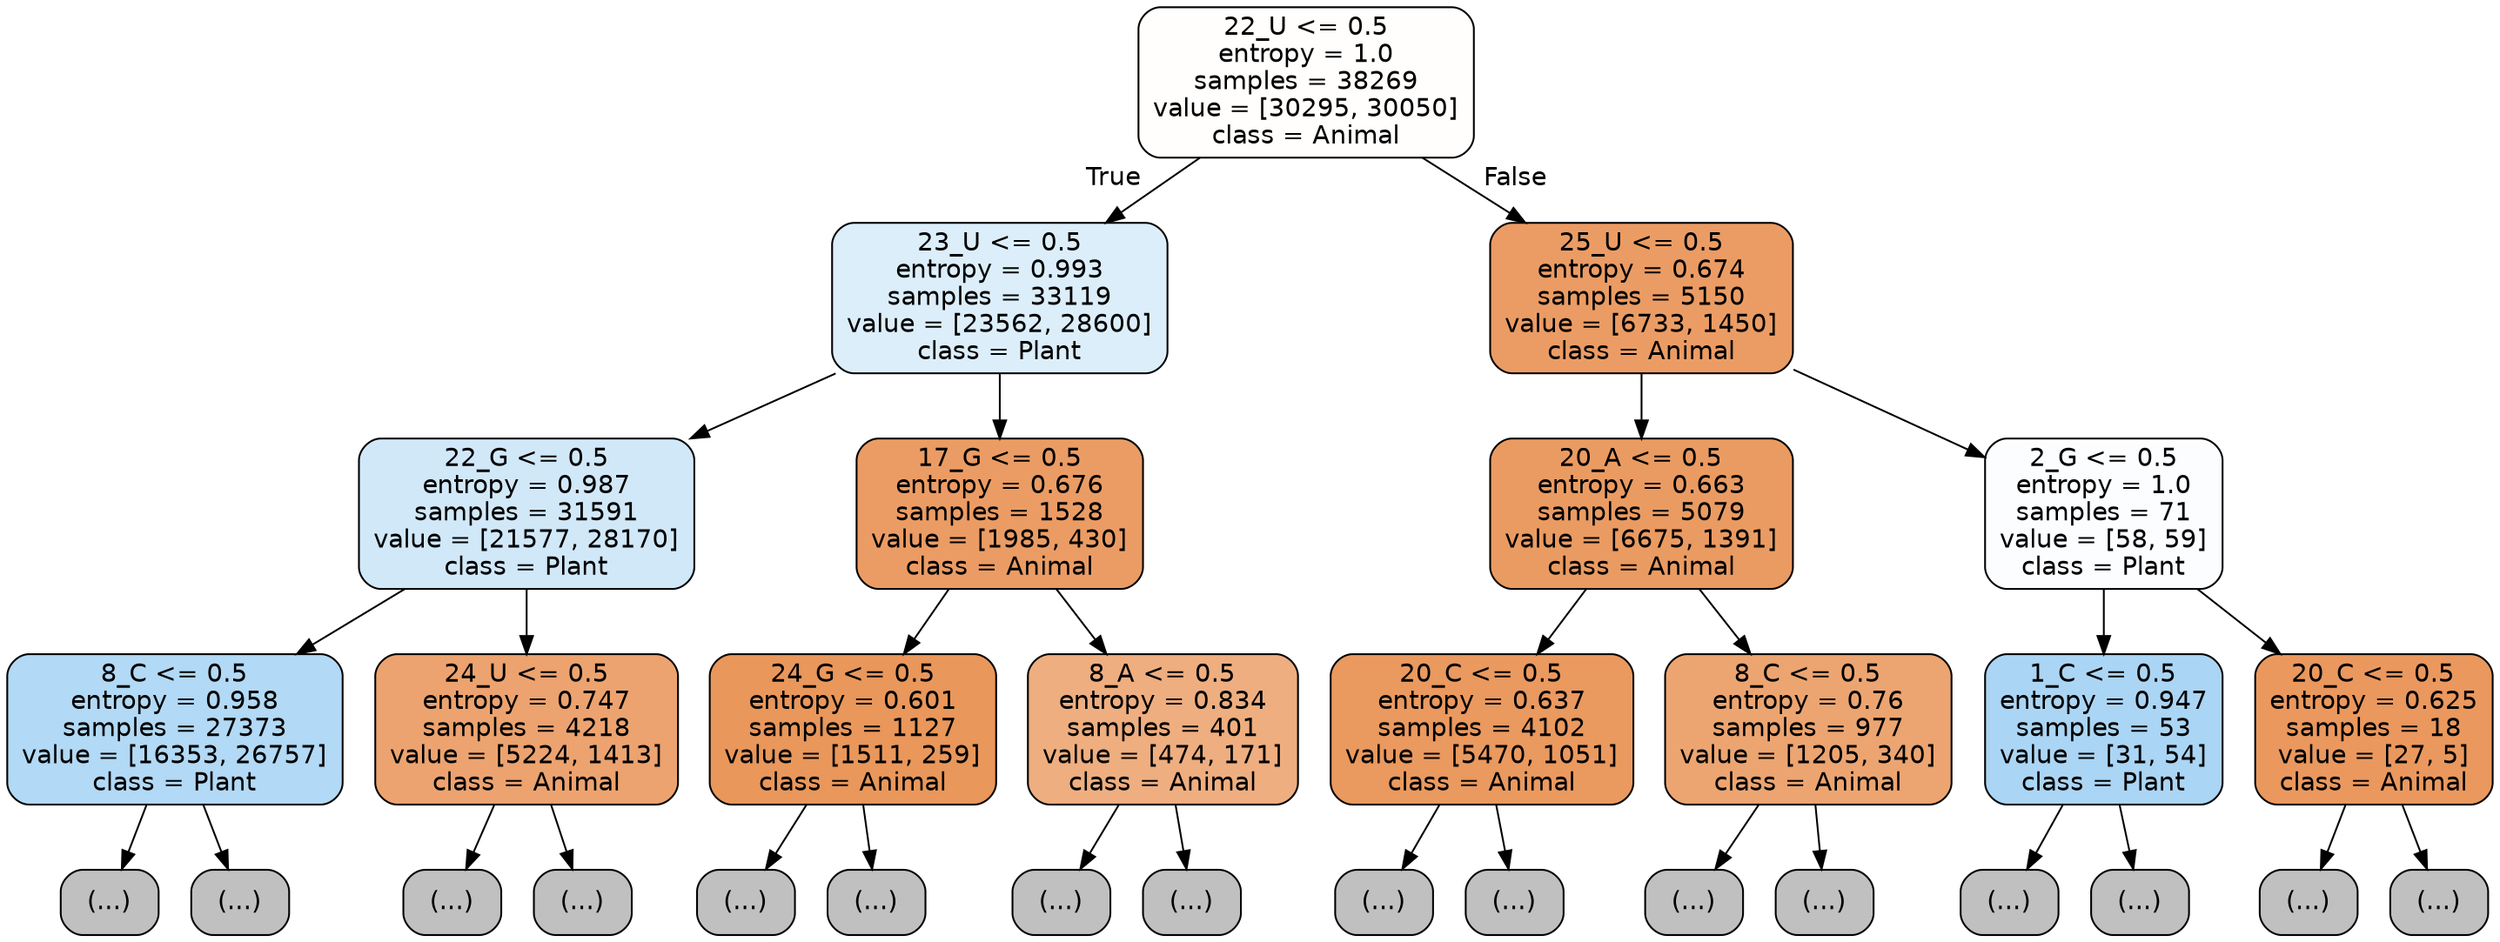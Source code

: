 digraph Tree {
node [shape=box, style="filled, rounded", color="black", fontname="helvetica"] ;
edge [fontname="helvetica"] ;
0 [label="22_U <= 0.5\nentropy = 1.0\nsamples = 38269\nvalue = [30295, 30050]\nclass = Animal", fillcolor="#fffefd"] ;
1 [label="23_U <= 0.5\nentropy = 0.993\nsamples = 33119\nvalue = [23562, 28600]\nclass = Plant", fillcolor="#dceefa"] ;
0 -> 1 [labeldistance=2.5, labelangle=45, headlabel="True"] ;
2 [label="22_G <= 0.5\nentropy = 0.987\nsamples = 31591\nvalue = [21577, 28170]\nclass = Plant", fillcolor="#d1e8f9"] ;
1 -> 2 ;
3 [label="8_C <= 0.5\nentropy = 0.958\nsamples = 27373\nvalue = [16353, 26757]\nclass = Plant", fillcolor="#b2d9f5"] ;
2 -> 3 ;
4 [label="(...)", fillcolor="#C0C0C0"] ;
3 -> 4 ;
9513 [label="(...)", fillcolor="#C0C0C0"] ;
3 -> 9513 ;
12258 [label="24_U <= 0.5\nentropy = 0.747\nsamples = 4218\nvalue = [5224, 1413]\nclass = Animal", fillcolor="#eca36f"] ;
2 -> 12258 ;
12259 [label="(...)", fillcolor="#C0C0C0"] ;
12258 -> 12259 ;
13866 [label="(...)", fillcolor="#C0C0C0"] ;
12258 -> 13866 ;
13951 [label="17_G <= 0.5\nentropy = 0.676\nsamples = 1528\nvalue = [1985, 430]\nclass = Animal", fillcolor="#eb9c64"] ;
1 -> 13951 ;
13952 [label="24_G <= 0.5\nentropy = 0.601\nsamples = 1127\nvalue = [1511, 259]\nclass = Animal", fillcolor="#e9975b"] ;
13951 -> 13952 ;
13953 [label="(...)", fillcolor="#C0C0C0"] ;
13952 -> 13953 ;
14314 [label="(...)", fillcolor="#C0C0C0"] ;
13952 -> 14314 ;
14377 [label="8_A <= 0.5\nentropy = 0.834\nsamples = 401\nvalue = [474, 171]\nclass = Animal", fillcolor="#eeae80"] ;
13951 -> 14377 ;
14378 [label="(...)", fillcolor="#C0C0C0"] ;
14377 -> 14378 ;
14491 [label="(...)", fillcolor="#C0C0C0"] ;
14377 -> 14491 ;
14530 [label="25_U <= 0.5\nentropy = 0.674\nsamples = 5150\nvalue = [6733, 1450]\nclass = Animal", fillcolor="#eb9c64"] ;
0 -> 14530 [labeldistance=2.5, labelangle=-45, headlabel="False"] ;
14531 [label="20_A <= 0.5\nentropy = 0.663\nsamples = 5079\nvalue = [6675, 1391]\nclass = Animal", fillcolor="#ea9b62"] ;
14530 -> 14531 ;
14532 [label="20_C <= 0.5\nentropy = 0.637\nsamples = 4102\nvalue = [5470, 1051]\nclass = Animal", fillcolor="#ea995f"] ;
14531 -> 14532 ;
14533 [label="(...)", fillcolor="#C0C0C0"] ;
14532 -> 14533 ;
15534 [label="(...)", fillcolor="#C0C0C0"] ;
14532 -> 15534 ;
16059 [label="8_C <= 0.5\nentropy = 0.76\nsamples = 977\nvalue = [1205, 340]\nclass = Animal", fillcolor="#eca571"] ;
14531 -> 16059 ;
16060 [label="(...)", fillcolor="#C0C0C0"] ;
16059 -> 16060 ;
16403 [label="(...)", fillcolor="#C0C0C0"] ;
16059 -> 16403 ;
16478 [label="2_G <= 0.5\nentropy = 1.0\nsamples = 71\nvalue = [58, 59]\nclass = Plant", fillcolor="#fcfdff"] ;
14530 -> 16478 ;
16479 [label="1_C <= 0.5\nentropy = 0.947\nsamples = 53\nvalue = [31, 54]\nclass = Plant", fillcolor="#abd5f4"] ;
16478 -> 16479 ;
16480 [label="(...)", fillcolor="#C0C0C0"] ;
16479 -> 16480 ;
16501 [label="(...)", fillcolor="#C0C0C0"] ;
16479 -> 16501 ;
16508 [label="20_C <= 0.5\nentropy = 0.625\nsamples = 18\nvalue = [27, 5]\nclass = Animal", fillcolor="#ea985e"] ;
16478 -> 16508 ;
16509 [label="(...)", fillcolor="#C0C0C0"] ;
16508 -> 16509 ;
16516 [label="(...)", fillcolor="#C0C0C0"] ;
16508 -> 16516 ;
}